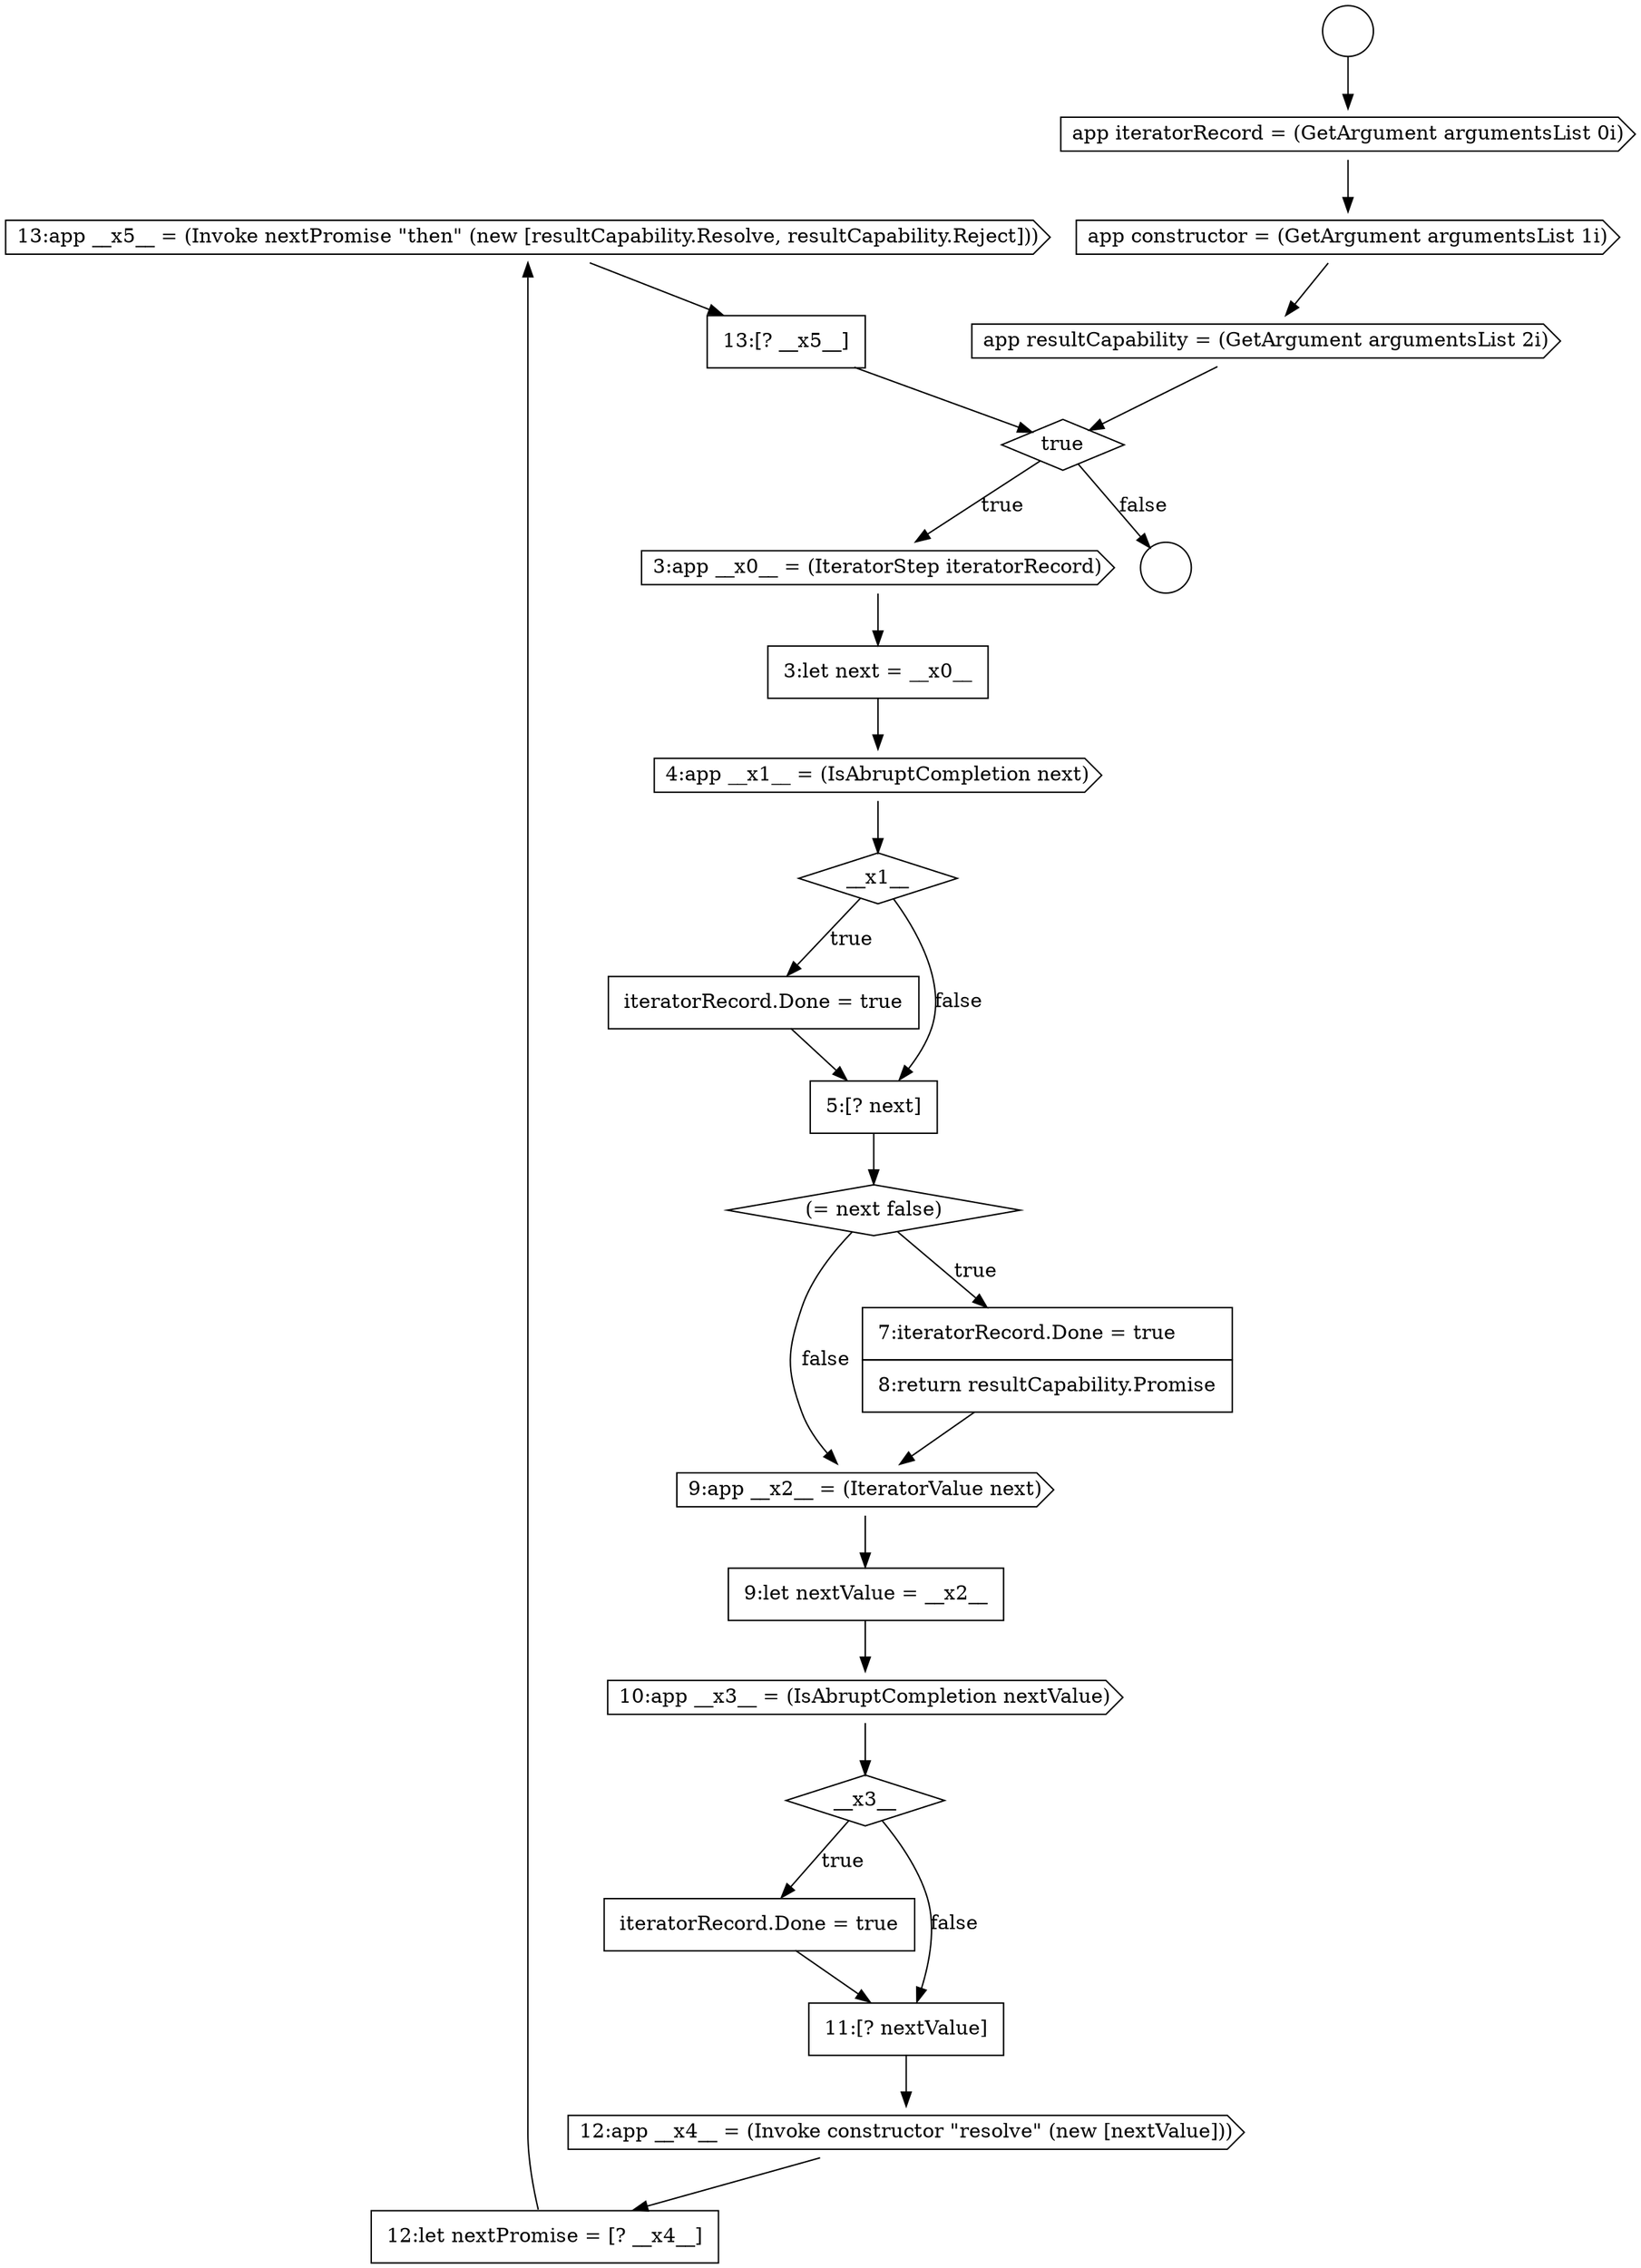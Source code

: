 digraph {
  node17524 [shape=cds, label=<<font color="black">13:app __x5__ = (Invoke nextPromise &quot;then&quot; (new [resultCapability.Resolve, resultCapability.Reject]))</font>> color="black" fillcolor="white" style=filled]
  node17517 [shape=none, margin=0, label=<<font color="black">
    <table border="0" cellborder="1" cellspacing="0" cellpadding="10">
      <tr><td align="left">9:let nextValue = __x2__</td></tr>
    </table>
  </font>> color="black" fillcolor="white" style=filled]
  node17513 [shape=none, margin=0, label=<<font color="black">
    <table border="0" cellborder="1" cellspacing="0" cellpadding="10">
      <tr><td align="left">5:[? next]</td></tr>
    </table>
  </font>> color="black" fillcolor="white" style=filled]
  node17523 [shape=none, margin=0, label=<<font color="black">
    <table border="0" cellborder="1" cellspacing="0" cellpadding="10">
      <tr><td align="left">12:let nextPromise = [? __x4__]</td></tr>
    </table>
  </font>> color="black" fillcolor="white" style=filled]
  node17509 [shape=none, margin=0, label=<<font color="black">
    <table border="0" cellborder="1" cellspacing="0" cellpadding="10">
      <tr><td align="left">3:let next = __x0__</td></tr>
    </table>
  </font>> color="black" fillcolor="white" style=filled]
  node17514 [shape=diamond, label=<<font color="black">(= next false)</font>> color="black" fillcolor="white" style=filled]
  node17525 [shape=none, margin=0, label=<<font color="black">
    <table border="0" cellborder="1" cellspacing="0" cellpadding="10">
      <tr><td align="left">13:[? __x5__]</td></tr>
    </table>
  </font>> color="black" fillcolor="white" style=filled]
  node17522 [shape=cds, label=<<font color="black">12:app __x4__ = (Invoke constructor &quot;resolve&quot; (new [nextValue]))</font>> color="black" fillcolor="white" style=filled]
  node17512 [shape=none, margin=0, label=<<font color="black">
    <table border="0" cellborder="1" cellspacing="0" cellpadding="10">
      <tr><td align="left">iteratorRecord.Done = true</td></tr>
    </table>
  </font>> color="black" fillcolor="white" style=filled]
  node17515 [shape=none, margin=0, label=<<font color="black">
    <table border="0" cellborder="1" cellspacing="0" cellpadding="10">
      <tr><td align="left">7:iteratorRecord.Done = true</td></tr>
      <tr><td align="left">8:return resultCapability.Promise</td></tr>
    </table>
  </font>> color="black" fillcolor="white" style=filled]
  node17504 [shape=cds, label=<<font color="black">app iteratorRecord = (GetArgument argumentsList 0i)</font>> color="black" fillcolor="white" style=filled]
  node17519 [shape=diamond, label=<<font color="black">__x3__</font>> color="black" fillcolor="white" style=filled]
  node17511 [shape=diamond, label=<<font color="black">__x1__</font>> color="black" fillcolor="white" style=filled]
  node17521 [shape=none, margin=0, label=<<font color="black">
    <table border="0" cellborder="1" cellspacing="0" cellpadding="10">
      <tr><td align="left">11:[? nextValue]</td></tr>
    </table>
  </font>> color="black" fillcolor="white" style=filled]
  node17516 [shape=cds, label=<<font color="black">9:app __x2__ = (IteratorValue next)</font>> color="black" fillcolor="white" style=filled]
  node17520 [shape=none, margin=0, label=<<font color="black">
    <table border="0" cellborder="1" cellspacing="0" cellpadding="10">
      <tr><td align="left">iteratorRecord.Done = true</td></tr>
    </table>
  </font>> color="black" fillcolor="white" style=filled]
  node17510 [shape=cds, label=<<font color="black">4:app __x1__ = (IsAbruptCompletion next)</font>> color="black" fillcolor="white" style=filled]
  node17502 [shape=circle label=" " color="black" fillcolor="white" style=filled]
  node17507 [shape=diamond, label=<<font color="black">true</font>> color="black" fillcolor="white" style=filled]
  node17505 [shape=cds, label=<<font color="black">app constructor = (GetArgument argumentsList 1i)</font>> color="black" fillcolor="white" style=filled]
  node17503 [shape=circle label=" " color="black" fillcolor="white" style=filled]
  node17518 [shape=cds, label=<<font color="black">10:app __x3__ = (IsAbruptCompletion nextValue)</font>> color="black" fillcolor="white" style=filled]
  node17508 [shape=cds, label=<<font color="black">3:app __x0__ = (IteratorStep iteratorRecord)</font>> color="black" fillcolor="white" style=filled]
  node17506 [shape=cds, label=<<font color="black">app resultCapability = (GetArgument argumentsList 2i)</font>> color="black" fillcolor="white" style=filled]
  node17522 -> node17523 [ color="black"]
  node17517 -> node17518 [ color="black"]
  node17518 -> node17519 [ color="black"]
  node17520 -> node17521 [ color="black"]
  node17506 -> node17507 [ color="black"]
  node17513 -> node17514 [ color="black"]
  node17510 -> node17511 [ color="black"]
  node17521 -> node17522 [ color="black"]
  node17519 -> node17520 [label=<<font color="black">true</font>> color="black"]
  node17519 -> node17521 [label=<<font color="black">false</font>> color="black"]
  node17504 -> node17505 [ color="black"]
  node17524 -> node17525 [ color="black"]
  node17502 -> node17504 [ color="black"]
  node17512 -> node17513 [ color="black"]
  node17509 -> node17510 [ color="black"]
  node17516 -> node17517 [ color="black"]
  node17525 -> node17507 [ color="black"]
  node17508 -> node17509 [ color="black"]
  node17514 -> node17515 [label=<<font color="black">true</font>> color="black"]
  node17514 -> node17516 [label=<<font color="black">false</font>> color="black"]
  node17515 -> node17516 [ color="black"]
  node17505 -> node17506 [ color="black"]
  node17507 -> node17508 [label=<<font color="black">true</font>> color="black"]
  node17507 -> node17503 [label=<<font color="black">false</font>> color="black"]
  node17511 -> node17512 [label=<<font color="black">true</font>> color="black"]
  node17511 -> node17513 [label=<<font color="black">false</font>> color="black"]
  node17523 -> node17524 [ color="black"]
}
